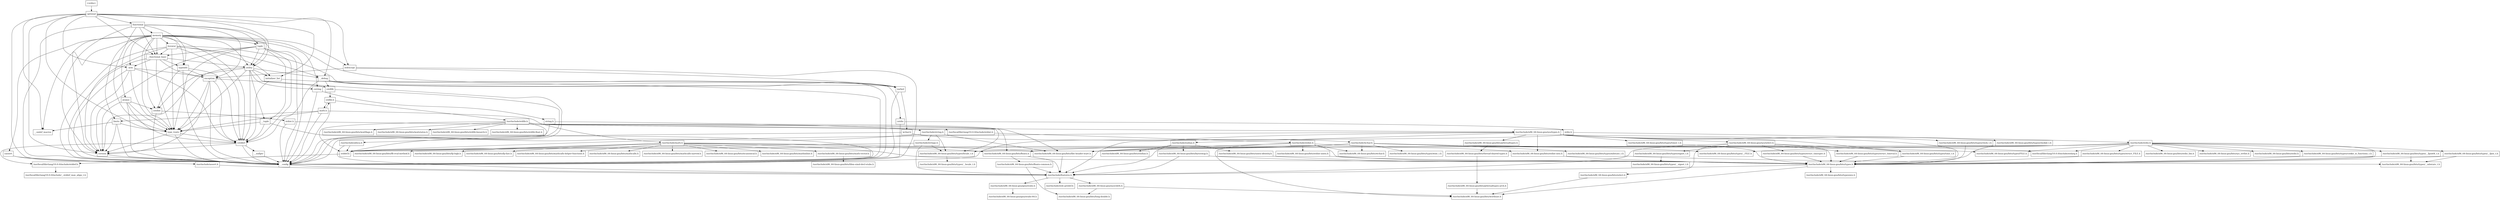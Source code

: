 digraph "dependencies" {
  header_0 [ shape="box", label="\<stdin\>" ];
  header_1 [ shape="box", label="optional" ];
  header_100 [ shape="box", label="string.h" ];
  header_101 [ shape="box", label="/usr/include/string.h" ];
  header_102 [ shape="box", label="/usr/include/strings.h" ];
  header_103 [ shape="box", label="functional" ];
  header_104 [ shape="box", label="memory" ];
  header_105 [ shape="box", label="iterator" ];
  header_106 [ shape="box", label="tuple" ];
  header_107 [ shape="box", label="stdexcept" ];
  header_108 [ shape="box", label="cassert" ];
  header_109 [ shape="box", label="/usr/include/assert.h" ];
  header_11 [ shape="box", label="__debug" ];
  header_110 [ shape="box", label="atomic" ];
  header_12 [ shape="box", label="iosfwd" ];
  header_13 [ shape="box", label="wchar.h" ];
  header_14 [ shape="box", label="/usr/include/wchar.h" ];
  header_15 [ shape="box", label="/usr/include/x86_64-linux-gnu/bits/libc-header-start.h" ];
  header_16 [ shape="box", label="/usr/include/x86_64-linux-gnu/bits/floatn.h" ];
  header_17 [ shape="box", label="/usr/include/x86_64-linux-gnu/bits/floatn-common.h" ];
  header_18 [ shape="box", label="stddef.h" ];
  header_19 [ shape="box", label="/usr/local/lib/clang/10.0.0/include/stddef.h" ];
  header_2 [ shape="box", label="__config" ];
  header_20 [ shape="box", label="/usr/local/lib/clang/10.0.0/include/stdarg.h" ];
  header_21 [ shape="box", label="/usr/include/x86_64-linux-gnu/bits/wchar.h" ];
  header_22 [ shape="box", label="/usr/include/x86_64-linux-gnu/bits/types/wint_t.h" ];
  header_23 [ shape="box", label="/usr/include/x86_64-linux-gnu/bits/types/mbstate_t.h" ];
  header_24 [ shape="box", label="/usr/include/x86_64-linux-gnu/bits/types/__mbstate_t.h" ];
  header_25 [ shape="box", label="/usr/include/x86_64-linux-gnu/bits/types/__FILE.h" ];
  header_26 [ shape="box", label="/usr/include/x86_64-linux-gnu/bits/types/FILE.h" ];
  header_27 [ shape="box", label="/usr/include/x86_64-linux-gnu/bits/types/locale_t.h" ];
  header_28 [ shape="box", label="/usr/include/x86_64-linux-gnu/bits/types/__locale_t.h" ];
  header_29 [ shape="box", label="cstdlib" ];
  header_3 [ shape="box", label="/usr/include/features.h" ];
  header_30 [ shape="box", label="stdlib.h" ];
  header_31 [ shape="box", label="/usr/include/stdlib.h" ];
  header_32 [ shape="box", label="/usr/include/x86_64-linux-gnu/bits/waitflags.h" ];
  header_33 [ shape="box", label="/usr/include/x86_64-linux-gnu/bits/waitstatus.h" ];
  header_34 [ shape="box", label="/usr/include/x86_64-linux-gnu/sys/types.h" ];
  header_35 [ shape="box", label="/usr/include/x86_64-linux-gnu/bits/types.h" ];
  header_36 [ shape="box", label="/usr/include/x86_64-linux-gnu/bits/typesizes.h" ];
  header_37 [ shape="box", label="/usr/include/x86_64-linux-gnu/bits/types/clock_t.h" ];
  header_38 [ shape="box", label="/usr/include/x86_64-linux-gnu/bits/types/clockid_t.h" ];
  header_39 [ shape="box", label="/usr/include/x86_64-linux-gnu/bits/types/time_t.h" ];
  header_4 [ shape="box", label="/usr/include/stdc-predef.h" ];
  header_40 [ shape="box", label="/usr/include/x86_64-linux-gnu/bits/types/timer_t.h" ];
  header_41 [ shape="box", label="/usr/include/x86_64-linux-gnu/bits/stdint-intn.h" ];
  header_42 [ shape="box", label="/usr/include/endian.h" ];
  header_43 [ shape="box", label="/usr/include/x86_64-linux-gnu/bits/endian.h" ];
  header_44 [ shape="box", label="/usr/include/x86_64-linux-gnu/bits/byteswap.h" ];
  header_45 [ shape="box", label="/usr/include/x86_64-linux-gnu/bits/uintn-identity.h" ];
  header_46 [ shape="box", label="/usr/include/x86_64-linux-gnu/sys/select.h" ];
  header_47 [ shape="box", label="/usr/include/x86_64-linux-gnu/bits/select.h" ];
  header_48 [ shape="box", label="/usr/include/x86_64-linux-gnu/bits/types/sigset_t.h" ];
  header_49 [ shape="box", label="/usr/include/x86_64-linux-gnu/bits/types/__sigset_t.h" ];
  header_5 [ shape="box", label="/usr/include/x86_64-linux-gnu/sys/cdefs.h" ];
  header_50 [ shape="box", label="/usr/include/x86_64-linux-gnu/bits/types/struct_timeval.h" ];
  header_51 [ shape="box", label="/usr/include/x86_64-linux-gnu/bits/types/struct_timespec.h" ];
  header_52 [ shape="box", label="/usr/include/x86_64-linux-gnu/bits/pthreadtypes.h" ];
  header_53 [ shape="box", label="/usr/include/x86_64-linux-gnu/bits/thread-shared-types.h" ];
  header_54 [ shape="box", label="/usr/include/x86_64-linux-gnu/bits/pthreadtypes-arch.h" ];
  header_55 [ shape="box", label="/usr/include/alloca.h" ];
  header_56 [ shape="box", label="/usr/include/x86_64-linux-gnu/bits/stdlib-bsearch.h" ];
  header_57 [ shape="box", label="/usr/include/x86_64-linux-gnu/bits/stdlib-float.h" ];
  header_58 [ shape="box", label="math.h" ];
  header_59 [ shape="box", label="/usr/include/math.h" ];
  header_6 [ shape="box", label="/usr/include/x86_64-linux-gnu/bits/wordsize.h" ];
  header_60 [ shape="box", label="/usr/include/x86_64-linux-gnu/bits/math-vector.h" ];
  header_61 [ shape="box", label="/usr/include/x86_64-linux-gnu/bits/libm-simd-decl-stubs.h" ];
  header_62 [ shape="box", label="/usr/include/x86_64-linux-gnu/bits/flt-eval-method.h" ];
  header_63 [ shape="box", label="/usr/include/x86_64-linux-gnu/bits/fp-logb.h" ];
  header_64 [ shape="box", label="/usr/include/x86_64-linux-gnu/bits/fp-fast.h" ];
  header_65 [ shape="box", label="/usr/include/x86_64-linux-gnu/bits/mathcalls-helper-functions.h" ];
  header_66 [ shape="box", label="/usr/include/x86_64-linux-gnu/bits/mathcalls.h" ];
  header_67 [ shape="box", label="/usr/include/x86_64-linux-gnu/bits/mathcalls-narrow.h" ];
  header_68 [ shape="box", label="/usr/include/x86_64-linux-gnu/bits/iscanonical.h" ];
  header_69 [ shape="box", label="/usr/include/x86_64-linux-gnu/bits/mathinline.h" ];
  header_7 [ shape="box", label="/usr/include/x86_64-linux-gnu/bits/long-double.h" ];
  header_70 [ shape="box", label="type_traits" ];
  header_71 [ shape="box", label="cstddef" ];
  header_72 [ shape="box", label="version" ];
  header_73 [ shape="box", label="/usr/local/lib/clang/10.0.0/include/__stddef_max_align_t.h" ];
  header_74 [ shape="box", label="__nullptr" ];
  header_75 [ shape="box", label="limits" ];
  header_76 [ shape="box", label="__undef_macros" ];
  header_77 [ shape="box", label="cstdio" ];
  header_78 [ shape="box", label="stdio.h" ];
  header_79 [ shape="box", label="/usr/include/stdio.h" ];
  header_8 [ shape="box", label="/usr/include/x86_64-linux-gnu/gnu/stubs.h" ];
  header_80 [ shape="box", label="/usr/include/x86_64-linux-gnu/bits/types/__fpos_t.h" ];
  header_81 [ shape="box", label="/usr/include/x86_64-linux-gnu/bits/types/__fpos64_t.h" ];
  header_82 [ shape="box", label="/usr/include/x86_64-linux-gnu/bits/types/struct_FILE.h" ];
  header_83 [ shape="box", label="/usr/include/x86_64-linux-gnu/bits/types/cookie_io_functions_t.h" ];
  header_84 [ shape="box", label="/usr/include/x86_64-linux-gnu/bits/stdio_lim.h" ];
  header_85 [ shape="box", label="/usr/include/x86_64-linux-gnu/bits/sys_errlist.h" ];
  header_86 [ shape="box", label="/usr/include/x86_64-linux-gnu/bits/stdio.h" ];
  header_87 [ shape="box", label="__functional_base" ];
  header_88 [ shape="box", label="typeinfo" ];
  header_89 [ shape="box", label="exception" ];
  header_9 [ shape="box", label="/usr/include/x86_64-linux-gnu/gnu/stubs-64.h" ];
  header_90 [ shape="box", label="cstdint" ];
  header_91 [ shape="box", label="stdint.h" ];
  header_92 [ shape="box", label="/usr/local/lib/clang/10.0.0/include/stdint.h" ];
  header_93 [ shape="box", label="/usr/include/stdint.h" ];
  header_94 [ shape="box", label="/usr/include/x86_64-linux-gnu/bits/stdint-uintn.h" ];
  header_95 [ shape="box", label="new" ];
  header_96 [ shape="box", label="utility" ];
  header_97 [ shape="box", label="__tuple" ];
  header_98 [ shape="box", label="initializer_list" ];
  header_99 [ shape="box", label="cstring" ];
  header_60 -> header_61;
  header_72 -> header_2;
  header_70 -> header_72;
  header_70 -> header_71;
  header_70 -> header_2;
  header_71 -> header_72;
  header_71 -> header_2;
  header_71 -> header_19;
  header_71 -> header_74;
  header_77 -> header_78;
  header_77 -> header_2;
  header_74 -> header_2;
  header_75 -> header_72;
  header_75 -> header_76;
  header_75 -> header_70;
  header_75 -> header_2;
  header_78 -> header_79;
  header_78 -> header_2;
  header_79 -> header_15;
  header_79 -> header_26;
  header_79 -> header_25;
  header_79 -> header_35;
  header_79 -> header_18;
  header_79 -> header_20;
  header_79 -> header_83;
  header_79 -> header_82;
  header_79 -> header_81;
  header_79 -> header_80;
  header_79 -> header_86;
  header_79 -> header_85;
  header_79 -> header_84;
  header_110 -> header_72;
  header_110 -> header_90;
  header_110 -> header_70;
  header_110 -> header_71;
  header_110 -> header_2;
  header_47 -> header_6;
  header_46 -> header_39;
  header_46 -> header_50;
  header_46 -> header_51;
  header_46 -> header_35;
  header_46 -> header_47;
  header_46 -> header_3;
  header_46 -> header_48;
  header_45 -> header_35;
  header_44 -> header_35;
  header_44 -> header_3;
  header_42 -> header_45;
  header_42 -> header_44;
  header_42 -> header_43;
  header_42 -> header_3;
  header_41 -> header_35;
  header_40 -> header_35;
  header_105 -> header_11;
  header_105 -> header_12;
  header_105 -> header_72;
  header_105 -> header_70;
  header_105 -> header_71;
  header_105 -> header_2;
  header_105 -> header_98;
  header_105 -> header_87;
  header_104 -> header_12;
  header_104 -> header_87;
  header_104 -> header_76;
  header_104 -> header_72;
  header_104 -> header_70;
  header_104 -> header_88;
  header_104 -> header_2;
  header_104 -> header_99;
  header_104 -> header_71;
  header_104 -> header_75;
  header_104 -> header_105;
  header_104 -> header_95;
  header_104 -> header_96;
  header_104 -> header_106;
  header_104 -> header_90;
  header_104 -> header_107;
  header_104 -> header_110;
  header_104 -> header_108;
  header_107 -> header_89;
  header_107 -> header_2;
  header_107 -> header_12;
  header_106 -> header_72;
  header_106 -> header_70;
  header_106 -> header_71;
  header_106 -> header_2;
  header_106 -> header_96;
  header_106 -> header_97;
  header_106 -> header_87;
  header_101 -> header_15;
  header_101 -> header_27;
  header_101 -> header_18;
  header_101 -> header_102;
  header_100 -> header_101;
  header_100 -> header_2;
  header_48 -> header_49;
  header_5 -> header_6;
  header_5 -> header_7;
  header_2 -> header_3;
  header_3 -> header_4;
  header_3 -> header_5;
  header_3 -> header_8;
  header_0 -> header_1;
  header_1 -> header_11;
  header_1 -> header_98;
  header_1 -> header_72;
  header_1 -> header_70;
  header_1 -> header_2;
  header_1 -> header_76;
  header_1 -> header_95;
  header_1 -> header_107;
  header_1 -> header_87;
  header_1 -> header_96;
  header_1 -> header_103;
  header_8 -> header_9;
  header_58 -> header_59;
  header_58 -> header_70;
  header_58 -> header_2;
  header_58 -> header_30;
  header_58 -> header_75;
  header_59 -> header_15;
  header_59 -> header_16;
  header_59 -> header_35;
  header_59 -> header_60;
  header_59 -> header_63;
  header_59 -> header_62;
  header_59 -> header_65;
  header_59 -> header_64;
  header_59 -> header_67;
  header_59 -> header_66;
  header_59 -> header_69;
  header_59 -> header_68;
  header_50 -> header_35;
  header_51 -> header_35;
  header_52 -> header_53;
  header_53 -> header_54;
  header_54 -> header_6;
  header_55 -> header_18;
  header_55 -> header_3;
  header_29 -> header_2;
  header_29 -> header_30;
  header_27 -> header_28;
  header_23 -> header_24;
  header_38 -> header_35;
  header_39 -> header_35;
  header_37 -> header_35;
  header_34 -> header_38;
  header_34 -> header_39;
  header_34 -> header_37;
  header_34 -> header_52;
  header_34 -> header_35;
  header_34 -> header_18;
  header_34 -> header_46;
  header_34 -> header_3;
  header_34 -> header_41;
  header_34 -> header_40;
  header_34 -> header_42;
  header_35 -> header_6;
  header_35 -> header_36;
  header_35 -> header_3;
  header_30 -> header_58;
  header_30 -> header_2;
  header_30 -> header_31;
  header_31 -> header_15;
  header_31 -> header_16;
  header_31 -> header_18;
  header_31 -> header_27;
  header_31 -> header_32;
  header_31 -> header_33;
  header_31 -> header_56;
  header_31 -> header_55;
  header_31 -> header_57;
  header_31 -> header_34;
  header_109 -> header_3;
  header_108 -> header_109;
  header_108 -> header_2;
  header_89 -> header_72;
  header_89 -> header_29;
  header_89 -> header_70;
  header_89 -> header_71;
  header_89 -> header_2;
  header_88 -> header_90;
  header_88 -> header_89;
  header_88 -> header_71;
  header_88 -> header_2;
  header_83 -> header_35;
  header_82 -> header_35;
  header_81 -> header_24;
  header_81 -> header_35;
  header_80 -> header_24;
  header_80 -> header_35;
  header_87 -> header_89;
  header_87 -> header_70;
  header_87 -> header_88;
  header_87 -> header_2;
  header_87 -> header_95;
  header_87 -> header_96;
  header_103 -> header_89;
  header_103 -> header_72;
  header_103 -> header_70;
  header_103 -> header_88;
  header_103 -> header_2;
  header_103 -> header_104;
  header_103 -> header_96;
  header_103 -> header_106;
  header_103 -> header_87;
  header_102 -> header_27;
  header_102 -> header_18;
  header_102 -> header_3;
  header_14 -> header_15;
  header_14 -> header_16;
  header_14 -> header_25;
  header_14 -> header_21;
  header_14 -> header_27;
  header_14 -> header_26;
  header_14 -> header_18;
  header_14 -> header_20;
  header_14 -> header_23;
  header_14 -> header_22;
  header_15 -> header_3;
  header_16 -> header_17;
  header_16 -> header_3;
  header_17 -> header_7;
  header_17 -> header_3;
  header_11 -> header_29;
  header_11 -> header_71;
  header_11 -> header_2;
  header_11 -> header_77;
  header_11 -> header_12;
  header_12 -> header_2;
  header_12 -> header_13;
  header_13 -> header_14;
  header_13 -> header_2;
  header_18 -> header_19;
  header_19 -> header_73;
  header_98 -> header_71;
  header_98 -> header_2;
  header_99 -> header_2;
  header_99 -> header_100;
  header_94 -> header_35;
  header_95 -> header_72;
  header_95 -> header_89;
  header_95 -> header_71;
  header_95 -> header_2;
  header_95 -> header_70;
  header_96 -> header_11;
  header_96 -> header_72;
  header_96 -> header_70;
  header_96 -> header_71;
  header_96 -> header_98;
  header_96 -> header_99;
  header_96 -> header_2;
  header_96 -> header_97;
  header_96 -> header_90;
  header_97 -> header_70;
  header_97 -> header_71;
  header_97 -> header_2;
  header_90 -> header_2;
  header_90 -> header_91;
  header_91 -> header_2;
  header_91 -> header_92;
  header_92 -> header_93;
  header_93 -> header_15;
  header_93 -> header_35;
  header_93 -> header_21;
  header_93 -> header_6;
  header_93 -> header_41;
  header_93 -> header_94;
}